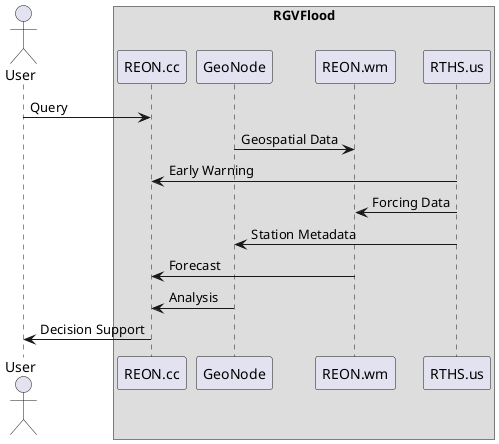 @startuml

actor User
box RGVFlood
participant REON.cc
participant GeoNode
participant REON.wm
participant RTHS.us
end box

User -> REON.cc: Query
GeoNode -> REON.wm: Geospatial Data
RTHS.us -> REON.cc: Early Warning
RTHS.us -> REON.wm: Forcing Data
RTHS.us -> GeoNode: Station Metadata
REON.wm -> REON.cc: Forecast
GeoNode -> REON.cc: Analysis
REON.cc -> User: Decision Support
@enduml